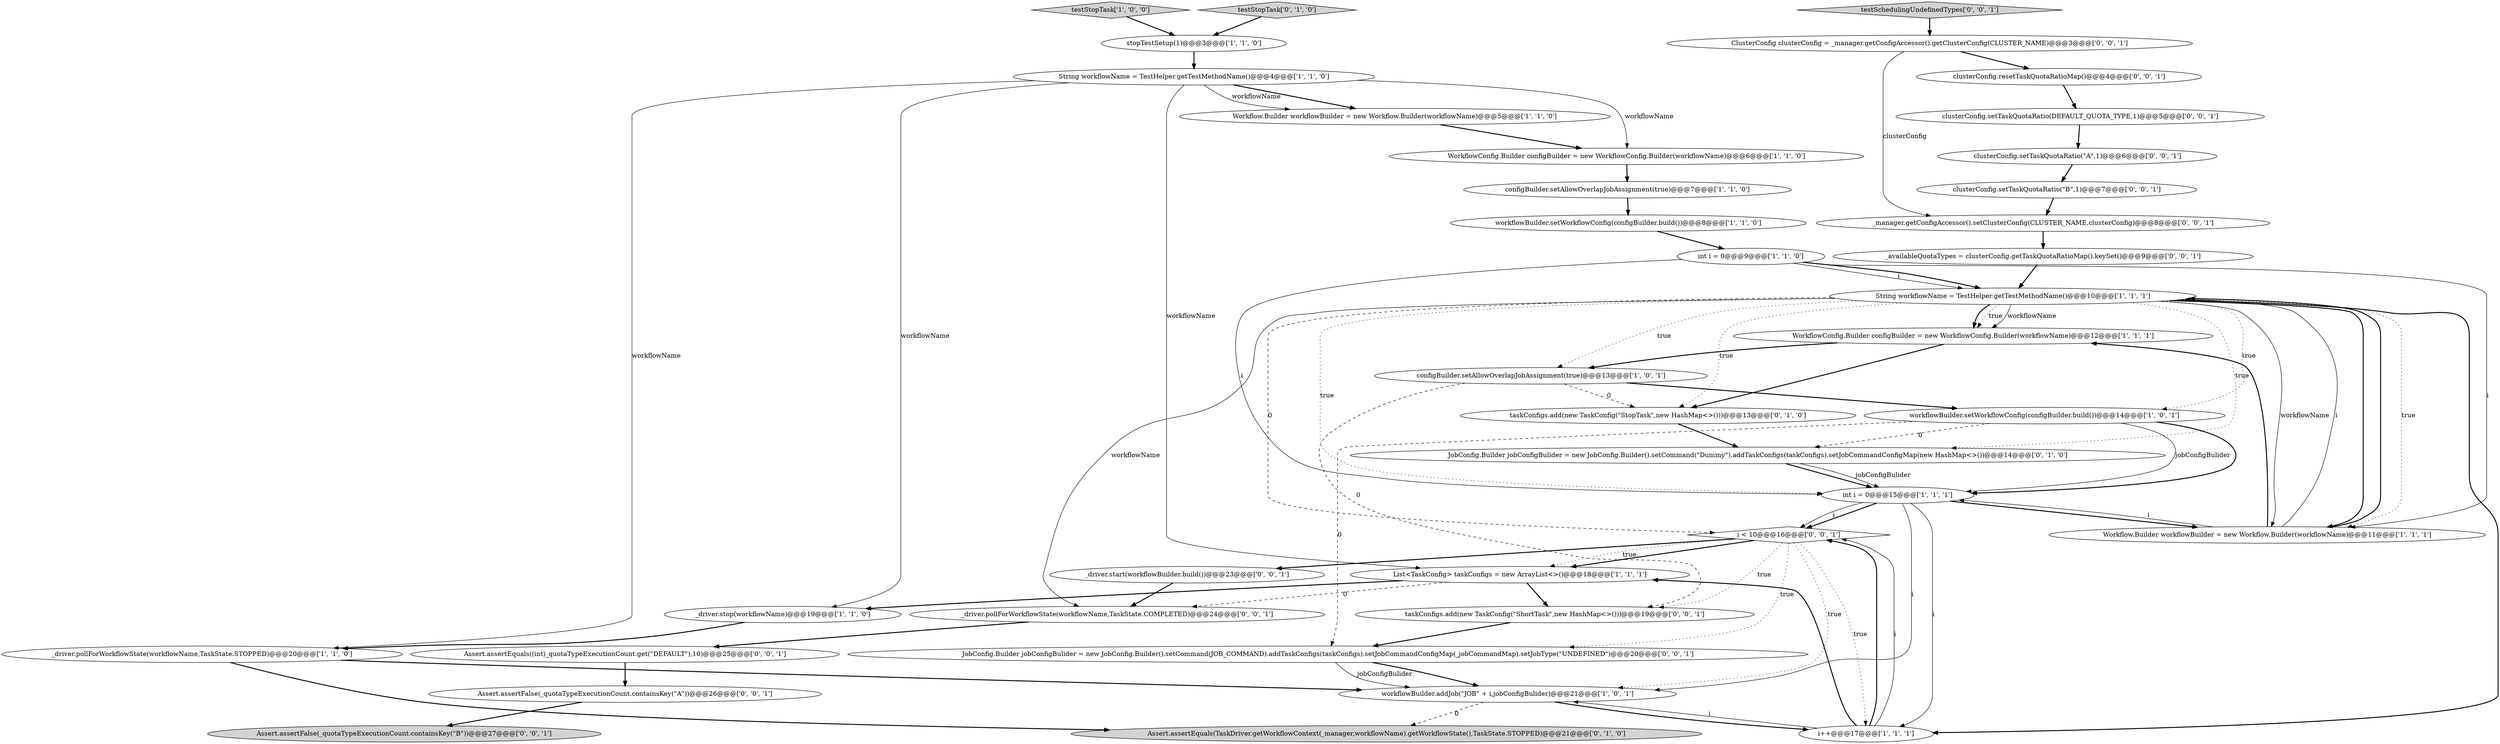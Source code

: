 digraph {
17 [style = filled, label = "Workflow.Builder workflowBuilder = new Workflow.Builder(workflowName)@@@5@@@['1', '1', '0']", fillcolor = white, shape = ellipse image = "AAA0AAABBB1BBB"];
29 [style = filled, label = "Assert.assertFalse(_quotaTypeExecutionCount.containsKey(\"B\"))@@@27@@@['0', '0', '1']", fillcolor = lightgray, shape = ellipse image = "AAA0AAABBB3BBB"];
19 [style = filled, label = "testStopTask['0', '1', '0']", fillcolor = lightgray, shape = diamond image = "AAA0AAABBB2BBB"];
25 [style = filled, label = "_availableQuotaTypes = clusterConfig.getTaskQuotaRatioMap().keySet()@@@9@@@['0', '0', '1']", fillcolor = white, shape = ellipse image = "AAA0AAABBB3BBB"];
11 [style = filled, label = "configBuilder.setAllowOverlapJobAssignment(true)@@@7@@@['1', '1', '0']", fillcolor = white, shape = ellipse image = "AAA0AAABBB1BBB"];
14 [style = filled, label = "String workflowName = TestHelper.getTestMethodName()@@@10@@@['1', '1', '1']", fillcolor = white, shape = ellipse image = "AAA0AAABBB1BBB"];
23 [style = filled, label = "testSchedulingUndefinedTypes['0', '0', '1']", fillcolor = lightgray, shape = diamond image = "AAA0AAABBB3BBB"];
15 [style = filled, label = "List<TaskConfig> taskConfigs = new ArrayList<>()@@@18@@@['1', '1', '1']", fillcolor = white, shape = ellipse image = "AAA0AAABBB1BBB"];
12 [style = filled, label = "workflowBuilder.setWorkflowConfig(configBuilder.build())@@@8@@@['1', '1', '0']", fillcolor = white, shape = ellipse image = "AAA0AAABBB1BBB"];
6 [style = filled, label = "_driver.pollForWorkflowState(workflowName,TaskState.STOPPED)@@@20@@@['1', '1', '0']", fillcolor = white, shape = ellipse image = "AAA0AAABBB1BBB"];
13 [style = filled, label = "WorkflowConfig.Builder configBuilder = new WorkflowConfig.Builder(workflowName)@@@12@@@['1', '1', '1']", fillcolor = white, shape = ellipse image = "AAA0AAABBB1BBB"];
33 [style = filled, label = "clusterConfig.setTaskQuotaRatio(\"A\",1)@@@6@@@['0', '0', '1']", fillcolor = white, shape = ellipse image = "AAA0AAABBB3BBB"];
1 [style = filled, label = "String workflowName = TestHelper.getTestMethodName()@@@4@@@['1', '1', '0']", fillcolor = white, shape = ellipse image = "AAA0AAABBB1BBB"];
10 [style = filled, label = "int i = 0@@@15@@@['1', '1', '1']", fillcolor = white, shape = ellipse image = "AAA0AAABBB1BBB"];
18 [style = filled, label = "workflowBuilder.setWorkflowConfig(configBuilder.build())@@@14@@@['1', '0', '1']", fillcolor = white, shape = ellipse image = "AAA0AAABBB1BBB"];
5 [style = filled, label = "testStopTask['1', '0', '0']", fillcolor = lightgray, shape = diamond image = "AAA0AAABBB1BBB"];
8 [style = filled, label = "configBuilder.setAllowOverlapJobAssignment(true)@@@13@@@['1', '0', '1']", fillcolor = white, shape = ellipse image = "AAA0AAABBB1BBB"];
20 [style = filled, label = "taskConfigs.add(new TaskConfig(\"StopTask\",new HashMap<>()))@@@13@@@['0', '1', '0']", fillcolor = white, shape = ellipse image = "AAA1AAABBB2BBB"];
27 [style = filled, label = "clusterConfig.setTaskQuotaRatio(\"B\",1)@@@7@@@['0', '0', '1']", fillcolor = white, shape = ellipse image = "AAA0AAABBB3BBB"];
7 [style = filled, label = "int i = 0@@@9@@@['1', '1', '0']", fillcolor = white, shape = ellipse image = "AAA0AAABBB1BBB"];
22 [style = filled, label = "Assert.assertEquals(TaskDriver.getWorkflowContext(_manager,workflowName).getWorkflowState(),TaskState.STOPPED)@@@21@@@['0', '1', '0']", fillcolor = lightgray, shape = ellipse image = "AAA1AAABBB2BBB"];
26 [style = filled, label = "_driver.start(workflowBuilder.build())@@@23@@@['0', '0', '1']", fillcolor = white, shape = ellipse image = "AAA0AAABBB3BBB"];
35 [style = filled, label = "ClusterConfig clusterConfig = _manager.getConfigAccessor().getClusterConfig(CLUSTER_NAME)@@@3@@@['0', '0', '1']", fillcolor = white, shape = ellipse image = "AAA0AAABBB3BBB"];
38 [style = filled, label = "i < 10@@@16@@@['0', '0', '1']", fillcolor = white, shape = diamond image = "AAA0AAABBB3BBB"];
32 [style = filled, label = "JobConfig.Builder jobConfigBulider = new JobConfig.Builder().setCommand(JOB_COMMAND).addTaskConfigs(taskConfigs).setJobCommandConfigMap(_jobCommandMap).setJobType(\"UNDEFINED\")@@@20@@@['0', '0', '1']", fillcolor = white, shape = ellipse image = "AAA0AAABBB3BBB"];
34 [style = filled, label = "Assert.assertEquals((int)_quotaTypeExecutionCount.get(\"DEFAULT\"),10)@@@25@@@['0', '0', '1']", fillcolor = white, shape = ellipse image = "AAA0AAABBB3BBB"];
30 [style = filled, label = "_driver.pollForWorkflowState(workflowName,TaskState.COMPLETED)@@@24@@@['0', '0', '1']", fillcolor = white, shape = ellipse image = "AAA0AAABBB3BBB"];
21 [style = filled, label = "JobConfig.Builder jobConfigBulider = new JobConfig.Builder().setCommand(\"Dummy\").addTaskConfigs(taskConfigs).setJobCommandConfigMap(new HashMap<>())@@@14@@@['0', '1', '0']", fillcolor = white, shape = ellipse image = "AAA1AAABBB2BBB"];
31 [style = filled, label = "_manager.getConfigAccessor().setClusterConfig(CLUSTER_NAME,clusterConfig)@@@8@@@['0', '0', '1']", fillcolor = white, shape = ellipse image = "AAA0AAABBB3BBB"];
2 [style = filled, label = "i++@@@17@@@['1', '1', '1']", fillcolor = white, shape = ellipse image = "AAA0AAABBB1BBB"];
4 [style = filled, label = "WorkflowConfig.Builder configBuilder = new WorkflowConfig.Builder(workflowName)@@@6@@@['1', '1', '0']", fillcolor = white, shape = ellipse image = "AAA0AAABBB1BBB"];
16 [style = filled, label = "workflowBuilder.addJob(\"JOB\" + i,jobConfigBulider)@@@21@@@['1', '0', '1']", fillcolor = white, shape = ellipse image = "AAA0AAABBB1BBB"];
24 [style = filled, label = "clusterConfig.resetTaskQuotaRatioMap()@@@4@@@['0', '0', '1']", fillcolor = white, shape = ellipse image = "AAA0AAABBB3BBB"];
3 [style = filled, label = "Workflow.Builder workflowBuilder = new Workflow.Builder(workflowName)@@@11@@@['1', '1', '1']", fillcolor = white, shape = ellipse image = "AAA0AAABBB1BBB"];
9 [style = filled, label = "_driver.stop(workflowName)@@@19@@@['1', '1', '0']", fillcolor = white, shape = ellipse image = "AAA0AAABBB1BBB"];
0 [style = filled, label = "stopTestSetup(1)@@@3@@@['1', '1', '0']", fillcolor = white, shape = ellipse image = "AAA0AAABBB1BBB"];
37 [style = filled, label = "clusterConfig.setTaskQuotaRatio(DEFAULT_QUOTA_TYPE,1)@@@5@@@['0', '0', '1']", fillcolor = white, shape = ellipse image = "AAA0AAABBB3BBB"];
36 [style = filled, label = "taskConfigs.add(new TaskConfig(\"ShortTask\",new HashMap<>()))@@@19@@@['0', '0', '1']", fillcolor = white, shape = ellipse image = "AAA0AAABBB3BBB"];
28 [style = filled, label = "Assert.assertFalse(_quotaTypeExecutionCount.containsKey(\"A\"))@@@26@@@['0', '0', '1']", fillcolor = white, shape = ellipse image = "AAA0AAABBB3BBB"];
38->26 [style = bold, label=""];
1->9 [style = solid, label="workflowName"];
11->12 [style = bold, label=""];
14->3 [style = bold, label=""];
7->14 [style = solid, label="i"];
14->18 [style = dotted, label="true"];
37->33 [style = bold, label=""];
19->0 [style = bold, label=""];
7->10 [style = solid, label="i"];
35->31 [style = solid, label="clusterConfig"];
6->22 [style = bold, label=""];
38->16 [style = dotted, label="true"];
3->13 [style = bold, label=""];
10->3 [style = bold, label=""];
8->20 [style = dashed, label="0"];
17->4 [style = bold, label=""];
18->21 [style = dashed, label="0"];
16->22 [style = dashed, label="0"];
1->17 [style = bold, label=""];
1->4 [style = solid, label="workflowName"];
13->20 [style = bold, label=""];
3->14 [style = solid, label="i"];
10->38 [style = bold, label=""];
2->38 [style = bold, label=""];
28->29 [style = bold, label=""];
33->27 [style = bold, label=""];
24->37 [style = bold, label=""];
3->14 [style = bold, label=""];
15->9 [style = bold, label=""];
34->28 [style = bold, label=""];
14->13 [style = bold, label=""];
25->14 [style = bold, label=""];
38->2 [style = dotted, label="true"];
7->3 [style = solid, label="i"];
15->30 [style = dashed, label="0"];
2->38 [style = solid, label="i"];
7->14 [style = bold, label=""];
16->2 [style = bold, label=""];
8->18 [style = bold, label=""];
15->36 [style = bold, label=""];
18->10 [style = solid, label="jobConfigBulider"];
1->15 [style = solid, label="workflowName"];
14->20 [style = dotted, label="true"];
3->10 [style = solid, label="i"];
8->36 [style = dashed, label="0"];
10->2 [style = solid, label="i"];
31->25 [style = bold, label=""];
14->30 [style = solid, label="workflowName"];
18->32 [style = dashed, label="0"];
30->34 [style = bold, label=""];
38->15 [style = bold, label=""];
1->17 [style = solid, label="workflowName"];
14->3 [style = dotted, label="true"];
14->3 [style = solid, label="workflowName"];
21->10 [style = bold, label=""];
38->36 [style = dotted, label="true"];
9->6 [style = bold, label=""];
6->16 [style = bold, label=""];
23->35 [style = bold, label=""];
14->13 [style = dotted, label="true"];
32->16 [style = bold, label=""];
36->32 [style = bold, label=""];
14->2 [style = bold, label=""];
13->8 [style = bold, label=""];
35->24 [style = bold, label=""];
1->6 [style = solid, label="workflowName"];
27->31 [style = bold, label=""];
14->38 [style = dashed, label="0"];
32->16 [style = solid, label="jobConfigBulider"];
10->16 [style = solid, label="i"];
21->10 [style = solid, label="jobConfigBulider"];
2->16 [style = solid, label="i"];
12->7 [style = bold, label=""];
38->15 [style = dotted, label="true"];
10->38 [style = solid, label="i"];
4->11 [style = bold, label=""];
14->8 [style = dotted, label="true"];
38->32 [style = dotted, label="true"];
0->1 [style = bold, label=""];
20->21 [style = bold, label=""];
14->21 [style = dotted, label="true"];
5->0 [style = bold, label=""];
18->10 [style = bold, label=""];
14->10 [style = dotted, label="true"];
14->13 [style = solid, label="workflowName"];
26->30 [style = bold, label=""];
2->15 [style = bold, label=""];
}
